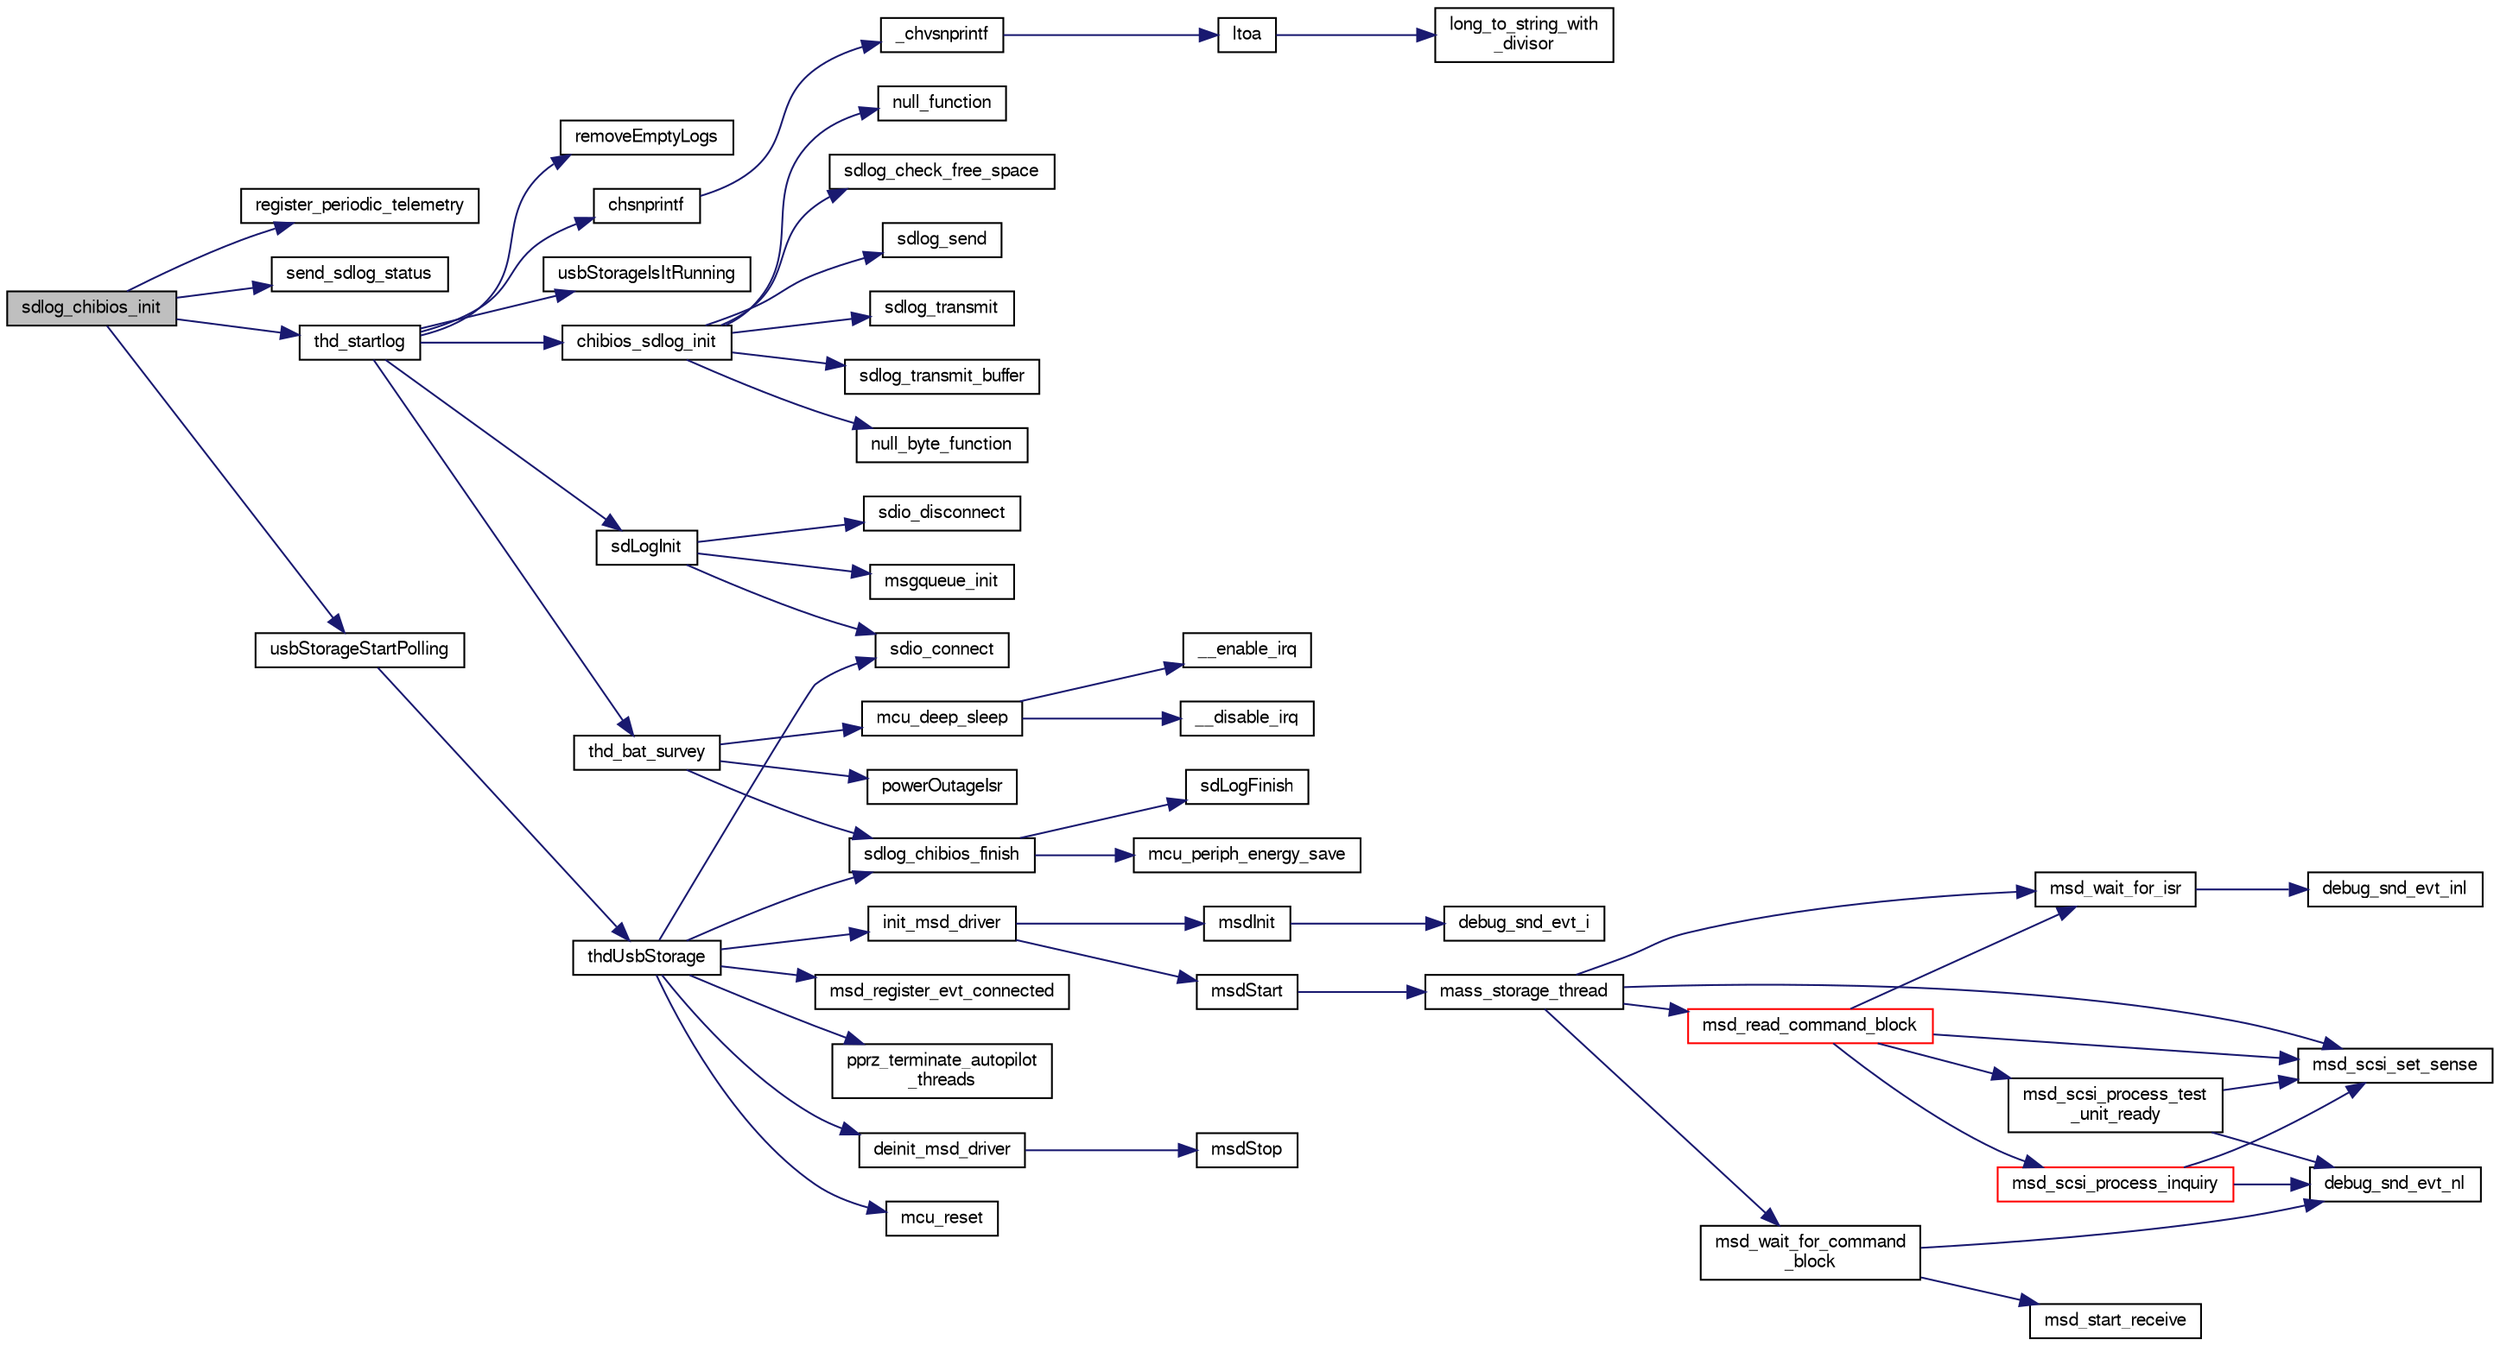 digraph "sdlog_chibios_init"
{
  edge [fontname="FreeSans",fontsize="10",labelfontname="FreeSans",labelfontsize="10"];
  node [fontname="FreeSans",fontsize="10",shape=record];
  rankdir="LR";
  Node1 [label="sdlog_chibios_init",height=0.2,width=0.4,color="black", fillcolor="grey75", style="filled", fontcolor="black"];
  Node1 -> Node2 [color="midnightblue",fontsize="10",style="solid",fontname="FreeSans"];
  Node2 [label="register_periodic_telemetry",height=0.2,width=0.4,color="black", fillcolor="white", style="filled",URL="$telemetry_8c.html#a8b8cf43739f06c54d16370c141b541a0",tooltip="Register a telemetry callback function. "];
  Node1 -> Node3 [color="midnightblue",fontsize="10",style="solid",fontname="FreeSans"];
  Node3 [label="send_sdlog_status",height=0.2,width=0.4,color="black", fillcolor="white", style="filled",URL="$sdlog__chibios_8c.html#a5718683acb8a55505ba1c50c48028102"];
  Node1 -> Node4 [color="midnightblue",fontsize="10",style="solid",fontname="FreeSans"];
  Node4 [label="thd_startlog",height=0.2,width=0.4,color="black", fillcolor="white", style="filled",URL="$sdlog__chibios_8c.html#a7cf4c749454b496e749b47e614750109"];
  Node4 -> Node5 [color="midnightblue",fontsize="10",style="solid",fontname="FreeSans"];
  Node5 [label="usbStorageIsItRunning",height=0.2,width=0.4,color="black", fillcolor="white", style="filled",URL="$usbStorage_8c.html#a5d838dcbf84e935691629f3a533ac82d"];
  Node4 -> Node6 [color="midnightblue",fontsize="10",style="solid",fontname="FreeSans"];
  Node6 [label="chibios_sdlog_init",height=0.2,width=0.4,color="black", fillcolor="white", style="filled",URL="$sdlog__chibios_8c.html#ad094fe3bc7f2da71d85d09484e25bfe6",tooltip="init chibios_sdlog structure "];
  Node6 -> Node7 [color="midnightblue",fontsize="10",style="solid",fontname="FreeSans"];
  Node7 [label="null_byte_function",height=0.2,width=0.4,color="black", fillcolor="white", style="filled",URL="$sdlog__chibios_8c.html#ae827fbce2eaf501bd7097593c7036690"];
  Node6 -> Node8 [color="midnightblue",fontsize="10",style="solid",fontname="FreeSans"];
  Node8 [label="null_function",height=0.2,width=0.4,color="black", fillcolor="white", style="filled",URL="$sdlog__chibios_8c.html#a1c0b1440f370ee93f605fcdcd6c98dca"];
  Node6 -> Node9 [color="midnightblue",fontsize="10",style="solid",fontname="FreeSans"];
  Node9 [label="sdlog_check_free_space",height=0.2,width=0.4,color="black", fillcolor="white", style="filled",URL="$sdlog__chibios_8c.html#a6e0212194e97b3ce260678d968a368e9"];
  Node6 -> Node10 [color="midnightblue",fontsize="10",style="solid",fontname="FreeSans"];
  Node10 [label="sdlog_send",height=0.2,width=0.4,color="black", fillcolor="white", style="filled",URL="$sdlog__chibios_8c.html#a0cbad7189fd56c4cf283bd9609efa119"];
  Node6 -> Node11 [color="midnightblue",fontsize="10",style="solid",fontname="FreeSans"];
  Node11 [label="sdlog_transmit",height=0.2,width=0.4,color="black", fillcolor="white", style="filled",URL="$sdlog__chibios_8c.html#aa260ab24a61a46e8e9b30e3203f7e9e9"];
  Node6 -> Node12 [color="midnightblue",fontsize="10",style="solid",fontname="FreeSans"];
  Node12 [label="sdlog_transmit_buffer",height=0.2,width=0.4,color="black", fillcolor="white", style="filled",URL="$sdlog__chibios_8c.html#aebcb13d7628135e3381399568c2cf421"];
  Node4 -> Node13 [color="midnightblue",fontsize="10",style="solid",fontname="FreeSans"];
  Node13 [label="sdLogInit",height=0.2,width=0.4,color="black", fillcolor="white", style="filled",URL="$sdLog_8c.html#a598888320386c21f975d32d68f29bcf3",tooltip="initialise sdLog "];
  Node13 -> Node14 [color="midnightblue",fontsize="10",style="solid",fontname="FreeSans"];
  Node14 [label="msgqueue_init",height=0.2,width=0.4,color="black", fillcolor="white", style="filled",URL="$msg__queue_8c.html#a8cbe13f6801caa6bd92498e5772eb3df",tooltip="initialise MsgQueue "];
  Node13 -> Node15 [color="midnightblue",fontsize="10",style="solid",fontname="FreeSans"];
  Node15 [label="sdio_connect",height=0.2,width=0.4,color="black", fillcolor="white", style="filled",URL="$sdio__arch_8c.html#a55d0f878fb169bbdd445d86648ee562b",tooltip="Connect a SD card on SDIO peripheral. "];
  Node13 -> Node16 [color="midnightblue",fontsize="10",style="solid",fontname="FreeSans"];
  Node16 [label="sdio_disconnect",height=0.2,width=0.4,color="black", fillcolor="white", style="filled",URL="$sdio__arch_8c.html#a1aaca4bd6a01a576869aa133f5fe0877",tooltip="Disconnect a SD card on SDIO peripheral. "];
  Node4 -> Node17 [color="midnightblue",fontsize="10",style="solid",fontname="FreeSans"];
  Node17 [label="removeEmptyLogs",height=0.2,width=0.4,color="black", fillcolor="white", style="filled",URL="$sdLog_8c.html#a0feebb43817c3a4d97e34f991012932c",tooltip="remove spurious log file left on sd "];
  Node4 -> Node18 [color="midnightblue",fontsize="10",style="solid",fontname="FreeSans"];
  Node18 [label="chsnprintf",height=0.2,width=0.4,color="black", fillcolor="white", style="filled",URL="$group__chprintf.html#gabe5c0e0148763ecfd7829f6129f29e0a"];
  Node18 -> Node19 [color="midnightblue",fontsize="10",style="solid",fontname="FreeSans"];
  Node19 [label="_chvsnprintf",height=0.2,width=0.4,color="black", fillcolor="white", style="filled",URL="$group__chprintf.html#gaa4e64308af46238224f455c00a4fcf26",tooltip="System formatted output function. "];
  Node19 -> Node20 [color="midnightblue",fontsize="10",style="solid",fontname="FreeSans"];
  Node20 [label="ltoa",height=0.2,width=0.4,color="black", fillcolor="white", style="filled",URL="$group__chprintf.html#gac5d948ddbb98eeaf4c395f12d1673e2e"];
  Node20 -> Node21 [color="midnightblue",fontsize="10",style="solid",fontname="FreeSans"];
  Node21 [label="long_to_string_with\l_divisor",height=0.2,width=0.4,color="black", fillcolor="white", style="filled",URL="$group__chprintf.html#ga083a2bdcd3b67b7be94900e8affc57b8"];
  Node4 -> Node22 [color="midnightblue",fontsize="10",style="solid",fontname="FreeSans"];
  Node22 [label="thd_bat_survey",height=0.2,width=0.4,color="black", fillcolor="white", style="filled",URL="$sdlog__chibios_8c.html#aee744de53d121395ef522cef118be731"];
  Node22 -> Node23 [color="midnightblue",fontsize="10",style="solid",fontname="FreeSans"];
  Node23 [label="powerOutageIsr",height=0.2,width=0.4,color="black", fillcolor="white", style="filled",URL="$sdlog__chibios_8c.html#a8339bbd0c34af9283f61af04b1946f74"];
  Node22 -> Node24 [color="midnightblue",fontsize="10",style="solid",fontname="FreeSans"];
  Node24 [label="sdlog_chibios_finish",height=0.2,width=0.4,color="black", fillcolor="white", style="filled",URL="$sdlog__chibios_8c.html#a9f9b049b6368d8306e16bad97dd30b91"];
  Node24 -> Node25 [color="midnightblue",fontsize="10",style="solid",fontname="FreeSans"];
  Node25 [label="mcu_periph_energy_save",height=0.2,width=0.4,color="black", fillcolor="white", style="filled",URL="$chibios_2mcu__arch_8c.html#a67d61bc2f9f31ef0eb14b901ec29396a",tooltip="Call board specific energy saving Can be necessary for closing on power off. "];
  Node24 -> Node26 [color="midnightblue",fontsize="10",style="solid",fontname="FreeSans"];
  Node26 [label="sdLogFinish",height=0.2,width=0.4,color="black", fillcolor="white", style="filled",URL="$sdLog_8c.html#a03326adcb90b1cc07d684a6abaff2051",tooltip="unmount filesystem "];
  Node22 -> Node27 [color="midnightblue",fontsize="10",style="solid",fontname="FreeSans"];
  Node27 [label="mcu_deep_sleep",height=0.2,width=0.4,color="black", fillcolor="white", style="filled",URL="$chibios_2mcu__arch_8h.html#a1296057f718ade4eeb9674b9c3550cb8",tooltip="Put MCU into deep sleep mode. "];
  Node27 -> Node28 [color="midnightblue",fontsize="10",style="solid",fontname="FreeSans"];
  Node28 [label="__disable_irq",height=0.2,width=0.4,color="black", fillcolor="white", style="filled",URL="$stm32_2mcu__periph_2i2c__arch_8c.html#a6b9c651bba2afc97b6578902bae95012"];
  Node27 -> Node29 [color="midnightblue",fontsize="10",style="solid",fontname="FreeSans"];
  Node29 [label="__enable_irq",height=0.2,width=0.4,color="black", fillcolor="white", style="filled",URL="$stm32_2mcu__periph_2i2c__arch_8c.html#a5e587d51e0e0c291bb20ef0f9b5e8e76"];
  Node1 -> Node30 [color="midnightblue",fontsize="10",style="solid",fontname="FreeSans"];
  Node30 [label="usbStorageStartPolling",height=0.2,width=0.4,color="black", fillcolor="white", style="filled",URL="$usbStorage_8c.html#a12081a3972cd8a738a527d104c647665"];
  Node30 -> Node31 [color="midnightblue",fontsize="10",style="solid",fontname="FreeSans"];
  Node31 [label="thdUsbStorage",height=0.2,width=0.4,color="black", fillcolor="white", style="filled",URL="$usbStorage_8c.html#a03e36a472f457f472fc7031d798eac45"];
  Node31 -> Node24 [color="midnightblue",fontsize="10",style="solid",fontname="FreeSans"];
  Node31 -> Node15 [color="midnightblue",fontsize="10",style="solid",fontname="FreeSans"];
  Node31 -> Node32 [color="midnightblue",fontsize="10",style="solid",fontname="FreeSans"];
  Node32 [label="init_msd_driver",height=0.2,width=0.4,color="black", fillcolor="white", style="filled",URL="$usb__msd_8c.html#a2c07ac4c24d02f56c726c38477e98b01"];
  Node32 -> Node33 [color="midnightblue",fontsize="10",style="solid",fontname="FreeSans"];
  Node33 [label="msdInit",height=0.2,width=0.4,color="black", fillcolor="white", style="filled",URL="$usb__msd_8c.html#a9030d48fbe74f8689d41984bd08edf51",tooltip="Initializse a USB mass storage driver. "];
  Node33 -> Node34 [color="midnightblue",fontsize="10",style="solid",fontname="FreeSans"];
  Node34 [label="debug_snd_evt_i",height=0.2,width=0.4,color="black", fillcolor="white", style="filled",URL="$usb__msd_8c.html#a218498e8fe29b8470ad71b25f61ca783"];
  Node32 -> Node35 [color="midnightblue",fontsize="10",style="solid",fontname="FreeSans"];
  Node35 [label="msdStart",height=0.2,width=0.4,color="black", fillcolor="white", style="filled",URL="$usb__msd_8c.html#a7889b266f8bf0e0063afd3546cd02439",tooltip="Starts a USB mass storage driver. "];
  Node35 -> Node36 [color="midnightblue",fontsize="10",style="solid",fontname="FreeSans"];
  Node36 [label="mass_storage_thread",height=0.2,width=0.4,color="black", fillcolor="white", style="filled",URL="$usb__msd_8c.html#afae8af1112e8706a2abac1033b431d1a",tooltip="Mass storage thread that processes commands. "];
  Node36 -> Node37 [color="midnightblue",fontsize="10",style="solid",fontname="FreeSans"];
  Node37 [label="msd_wait_for_isr",height=0.2,width=0.4,color="black", fillcolor="white", style="filled",URL="$usb__msd_8c.html#a3b8762ec274b71960bc00505e3668ed5",tooltip="Wait until the end-point interrupt handler has been called. "];
  Node37 -> Node38 [color="midnightblue",fontsize="10",style="solid",fontname="FreeSans"];
  Node38 [label="debug_snd_evt_inl",height=0.2,width=0.4,color="black", fillcolor="white", style="filled",URL="$usb__msd_8c.html#a24a678ea6bcd105c46f97ccc813d146b"];
  Node36 -> Node39 [color="midnightblue",fontsize="10",style="solid",fontname="FreeSans"];
  Node39 [label="msd_scsi_set_sense",height=0.2,width=0.4,color="black", fillcolor="white", style="filled",URL="$usb__msd_8c.html#a9eccc1c15eed8fd3b53c7692c2b359b1",tooltip="Changes the SCSI sense information. "];
  Node36 -> Node40 [color="midnightblue",fontsize="10",style="solid",fontname="FreeSans"];
  Node40 [label="msd_wait_for_command\l_block",height=0.2,width=0.4,color="black", fillcolor="white", style="filled",URL="$usb__msd_8c.html#aa1850fad33df3daf4aee4757e87be5b3",tooltip="Waits for a new command block. "];
  Node40 -> Node41 [color="midnightblue",fontsize="10",style="solid",fontname="FreeSans"];
  Node41 [label="debug_snd_evt_nl",height=0.2,width=0.4,color="black", fillcolor="white", style="filled",URL="$usb__msd_8c.html#ad07c9360f29e619d5e4d4e9e4b28cb3d"];
  Node40 -> Node42 [color="midnightblue",fontsize="10",style="solid",fontname="FreeSans"];
  Node42 [label="msd_start_receive",height=0.2,width=0.4,color="black", fillcolor="white", style="filled",URL="$usb__msd_8c.html#a9f5b2ca0047c96b2b13cb1d89ba3fc73",tooltip="Starts receiving data. "];
  Node36 -> Node43 [color="midnightblue",fontsize="10",style="solid",fontname="FreeSans"];
  Node43 [label="msd_read_command_block",height=0.2,width=0.4,color="red", fillcolor="white", style="filled",URL="$usb__msd_8c.html#aae86072280e1c9c74809a1657712bc8b",tooltip="Reads a newly received command block. "];
  Node43 -> Node39 [color="midnightblue",fontsize="10",style="solid",fontname="FreeSans"];
  Node43 -> Node44 [color="midnightblue",fontsize="10",style="solid",fontname="FreeSans"];
  Node44 [label="msd_scsi_process_test\l_unit_ready",height=0.2,width=0.4,color="black", fillcolor="white", style="filled",URL="$usb__msd_8c.html#ad782b2c1e3b1a66863b39eab0a301b2d",tooltip="Processes a TEST_UNIT_READY SCSI command. "];
  Node44 -> Node41 [color="midnightblue",fontsize="10",style="solid",fontname="FreeSans"];
  Node44 -> Node39 [color="midnightblue",fontsize="10",style="solid",fontname="FreeSans"];
  Node43 -> Node45 [color="midnightblue",fontsize="10",style="solid",fontname="FreeSans"];
  Node45 [label="msd_scsi_process_inquiry",height=0.2,width=0.4,color="red", fillcolor="white", style="filled",URL="$usb__msd_8c.html#a48c18c077f1b99cd4f0530f8b02007fc",tooltip="Processes an INQUIRY SCSI command. "];
  Node45 -> Node41 [color="midnightblue",fontsize="10",style="solid",fontname="FreeSans"];
  Node45 -> Node39 [color="midnightblue",fontsize="10",style="solid",fontname="FreeSans"];
  Node43 -> Node37 [color="midnightblue",fontsize="10",style="solid",fontname="FreeSans"];
  Node31 -> Node46 [color="midnightblue",fontsize="10",style="solid",fontname="FreeSans"];
  Node46 [label="msd_register_evt_connected",height=0.2,width=0.4,color="black", fillcolor="white", style="filled",URL="$usb__msd_8c.html#a9ad360964cf29c17ffda4847ea88c2f3",tooltip="register connected event source in local event mask "];
  Node31 -> Node47 [color="midnightblue",fontsize="10",style="solid",fontname="FreeSans"];
  Node47 [label="pprz_terminate_autopilot\l_threads",height=0.2,width=0.4,color="black", fillcolor="white", style="filled",URL="$fixedwing_2main__chibios_8c.html#ab187dc37cfd9ba19180b8d99905dd2e3",tooltip="Terminate all autopilot threads Wait until proper stop. "];
  Node31 -> Node48 [color="midnightblue",fontsize="10",style="solid",fontname="FreeSans"];
  Node48 [label="deinit_msd_driver",height=0.2,width=0.4,color="black", fillcolor="white", style="filled",URL="$usb__msd_8c.html#af6995e11a18decb9478ad798000d60ca"];
  Node48 -> Node49 [color="midnightblue",fontsize="10",style="solid",fontname="FreeSans"];
  Node49 [label="msdStop",height=0.2,width=0.4,color="black", fillcolor="white", style="filled",URL="$usb__msd_8c.html#aaa1c1d04bba912b3ae2b6806f8ed4fdc",tooltip="Stops a USB mass storage driver. "];
  Node31 -> Node50 [color="midnightblue",fontsize="10",style="solid",fontname="FreeSans"];
  Node50 [label="mcu_reset",height=0.2,width=0.4,color="black", fillcolor="white", style="filled",URL="$chibios_2mcu__arch_8h.html#a862afc1b2c4b85e2cf3236b9245e5f56",tooltip="Request a software reset of the MCU. "];
}
